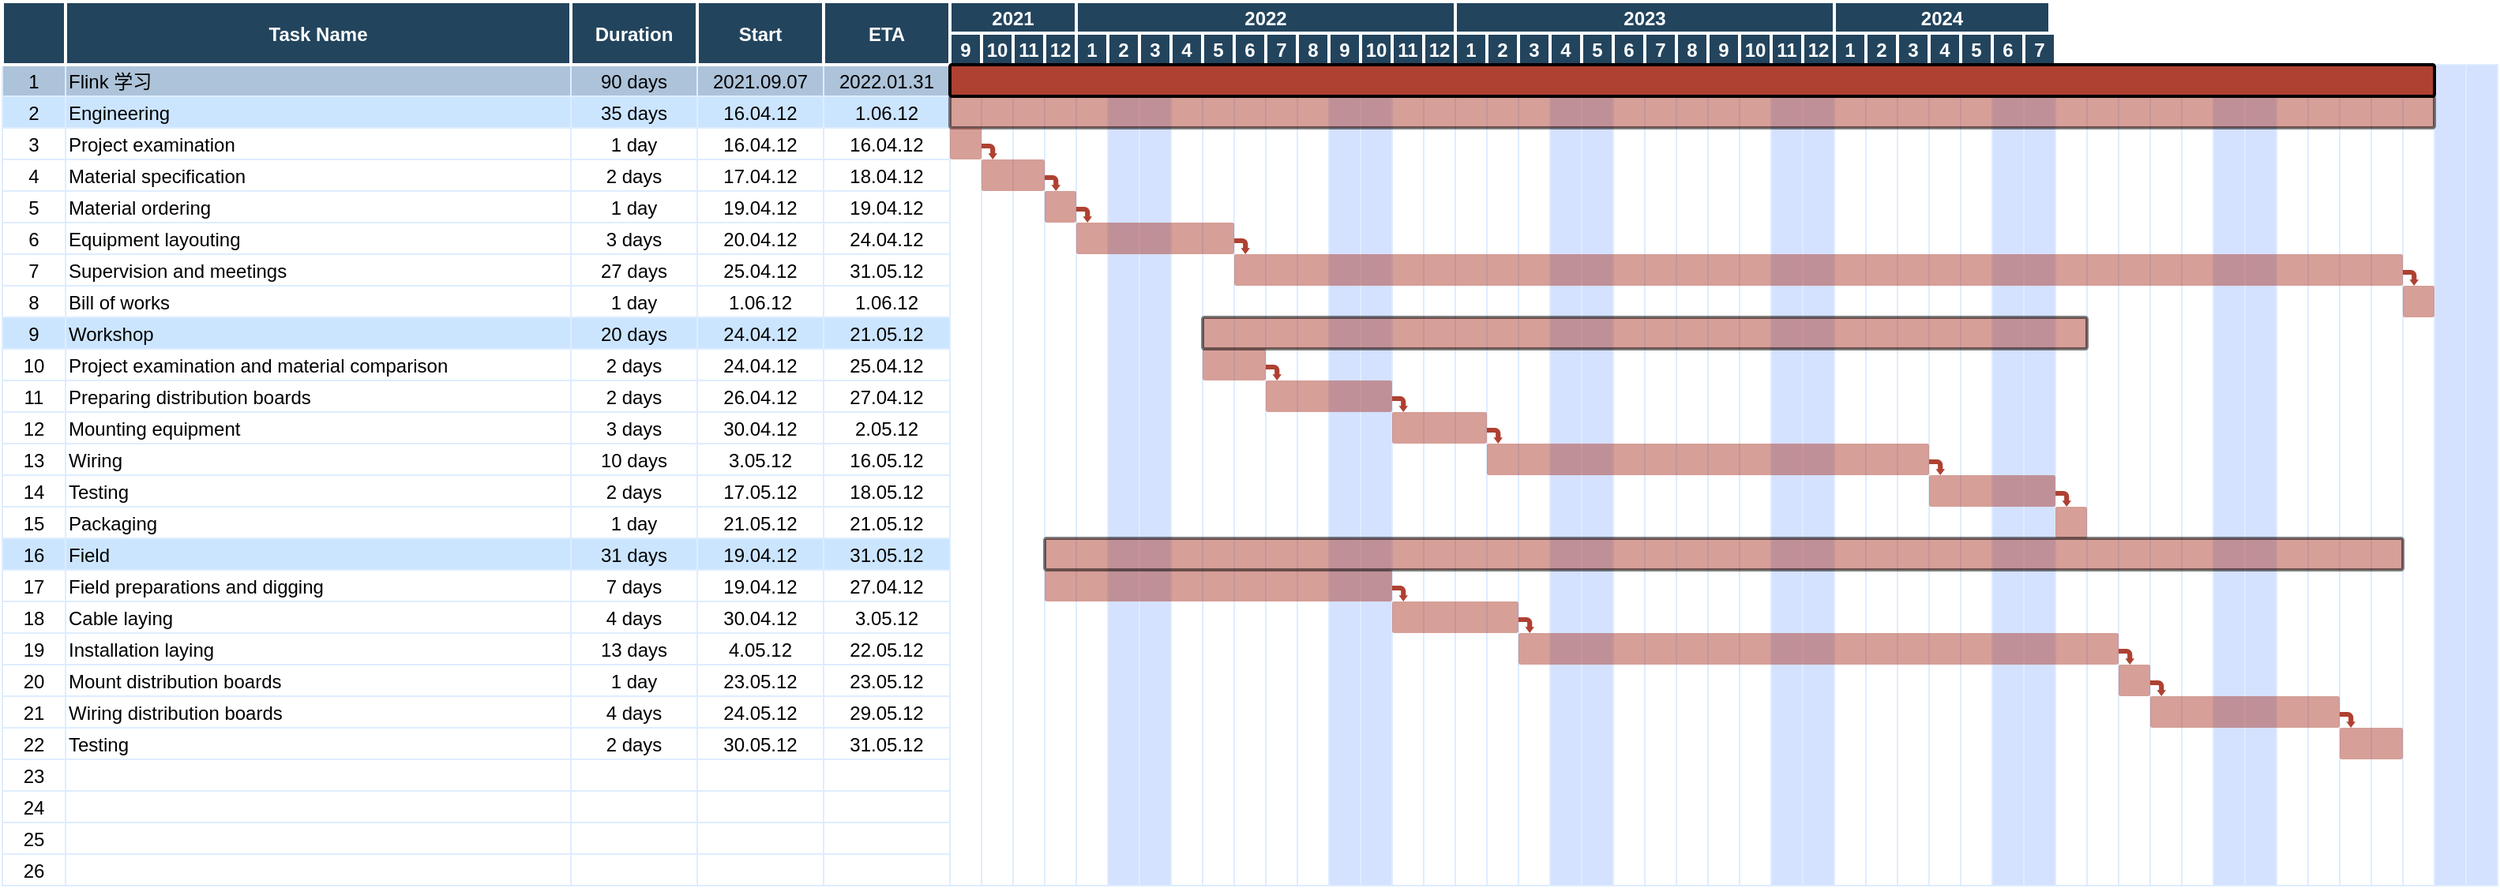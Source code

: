 <mxfile version="22.1.7" type="github" pages="2">
  <diagram name="Page-1" id="8378b5f6-a2b2-b727-a746-972ab9d02e00">
    <mxGraphModel dx="1247" dy="686" grid="1" gridSize="10" guides="1" tooltips="1" connect="0" arrows="1" fold="1" page="1" pageScale="1.5" pageWidth="1169" pageHeight="827" background="none" math="0" shadow="0">
      <root>
        <mxCell id="0" />
        <mxCell id="1" parent="0" />
        <mxCell id="63" value="1" style="strokeColor=#DEEDFF;fillColor=#ADC3D9" parent="1" vertex="1">
          <mxGeometry x="86.5" y="380" width="40" height="20" as="geometry" />
        </mxCell>
        <mxCell id="64" value="Flink 学习" style="align=left;strokeColor=#DEEDFF;fillColor=#ADC3D9" parent="1" vertex="1">
          <mxGeometry x="126.5" y="380" width="320" height="20" as="geometry" />
        </mxCell>
        <mxCell id="65" value="90 days" style="strokeColor=#DEEDFF;fillColor=#ADC3D9" parent="1" vertex="1">
          <mxGeometry x="446.5" y="380" width="80.0" height="20" as="geometry" />
        </mxCell>
        <mxCell id="66" value="2021.09.07" style="strokeColor=#DEEDFF;fillColor=#ADC3D9" parent="1" vertex="1">
          <mxGeometry x="526.5" y="380" width="80.0" height="20" as="geometry" />
        </mxCell>
        <mxCell id="67" value="2022.01.31" style="strokeColor=#DEEDFF;fillColor=#ADC3D9" parent="1" vertex="1">
          <mxGeometry x="606.5" y="380.0" width="80.0" height="20" as="geometry" />
        </mxCell>
        <mxCell id="68" value="" style="strokeColor=#DEEDFF" parent="1" vertex="1">
          <mxGeometry x="686.5" y="380.0" width="20" height="520" as="geometry" />
        </mxCell>
        <mxCell id="69" value="2" style="strokeColor=#DEEDFF;fillColor=#CCE5FF" parent="1" vertex="1">
          <mxGeometry x="86.5" y="400.0" width="40" height="20" as="geometry" />
        </mxCell>
        <mxCell id="70" value="Engineering" style="align=left;strokeColor=#DEEDFF;fillColor=#CCE5FF" parent="1" vertex="1">
          <mxGeometry x="126.5" y="400.0" width="320.0" height="20" as="geometry" />
        </mxCell>
        <mxCell id="71" value="35 days" style="strokeColor=#DEEDFF;fillColor=#CCE5FF" parent="1" vertex="1">
          <mxGeometry x="446.5" y="400.0" width="80.0" height="20" as="geometry" />
        </mxCell>
        <mxCell id="72" value="16.04.12" style="strokeColor=#DEEDFF;fillColor=#CCE5FF" parent="1" vertex="1">
          <mxGeometry x="526.5" y="400.0" width="80.0" height="20" as="geometry" />
        </mxCell>
        <mxCell id="73" value="1.06.12" style="strokeColor=#DEEDFF;fillColor=#CCE5FF" parent="1" vertex="1">
          <mxGeometry x="606.5" y="400.0" width="80.0" height="20" as="geometry" />
        </mxCell>
        <mxCell id="74" value="3" style="strokeColor=#DEEDFF" parent="1" vertex="1">
          <mxGeometry x="86.5" y="420.0" width="40" height="20" as="geometry" />
        </mxCell>
        <mxCell id="75" value="Project examination" style="align=left;strokeColor=#DEEDFF" parent="1" vertex="1">
          <mxGeometry x="126.5" y="420.0" width="320.0" height="20.0" as="geometry" />
        </mxCell>
        <mxCell id="76" value="1 day" style="strokeColor=#DEEDFF" parent="1" vertex="1">
          <mxGeometry x="446.5" y="420.0" width="80.0" height="20" as="geometry" />
        </mxCell>
        <mxCell id="77" value="16.04.12" style="strokeColor=#DEEDFF" parent="1" vertex="1">
          <mxGeometry x="526.5" y="420.0" width="80.0" height="20" as="geometry" />
        </mxCell>
        <mxCell id="78" value="16.04.12" style="strokeColor=#DEEDFF" parent="1" vertex="1">
          <mxGeometry x="606.5" y="420" width="80.0" height="20" as="geometry" />
        </mxCell>
        <mxCell id="79" value="4" style="strokeColor=#DEEDFF" parent="1" vertex="1">
          <mxGeometry x="86.5" y="440.0" width="40" height="20" as="geometry" />
        </mxCell>
        <mxCell id="80" value="Material specification" style="align=left;strokeColor=#DEEDFF" parent="1" vertex="1">
          <mxGeometry x="126.5" y="440.0" width="320" height="20" as="geometry" />
        </mxCell>
        <mxCell id="81" value="2 days" style="strokeColor=#DEEDFF" parent="1" vertex="1">
          <mxGeometry x="446.5" y="440.0" width="80.0" height="20" as="geometry" />
        </mxCell>
        <mxCell id="82" value="17.04.12" style="strokeColor=#DEEDFF" parent="1" vertex="1">
          <mxGeometry x="526.5" y="440.0" width="80.0" height="20" as="geometry" />
        </mxCell>
        <mxCell id="83" value="18.04.12" style="strokeColor=#DEEDFF" parent="1" vertex="1">
          <mxGeometry x="606.5" y="440.0" width="80.0" height="20" as="geometry" />
        </mxCell>
        <mxCell id="84" value="5" style="strokeColor=#DEEDFF" parent="1" vertex="1">
          <mxGeometry x="86.5" y="460.0" width="40" height="20" as="geometry" />
        </mxCell>
        <mxCell id="85" value="Material ordering" style="align=left;strokeColor=#DEEDFF" parent="1" vertex="1">
          <mxGeometry x="126.5" y="460.0" width="320.0" height="20" as="geometry" />
        </mxCell>
        <mxCell id="86" value="1 day" style="strokeColor=#DEEDFF" parent="1" vertex="1">
          <mxGeometry x="446.5" y="460.0" width="80.0" height="20" as="geometry" />
        </mxCell>
        <mxCell id="87" value="19.04.12" style="strokeColor=#DEEDFF" parent="1" vertex="1">
          <mxGeometry x="526.5" y="460.0" width="80.0" height="20" as="geometry" />
        </mxCell>
        <mxCell id="88" value="19.04.12" style="strokeColor=#DEEDFF" parent="1" vertex="1">
          <mxGeometry x="606.5" y="460.0" width="80.0" height="20" as="geometry" />
        </mxCell>
        <mxCell id="89" value="6" style="strokeColor=#DEEDFF" parent="1" vertex="1">
          <mxGeometry x="86.5" y="480.0" width="40" height="20" as="geometry" />
        </mxCell>
        <mxCell id="90" value="Equipment layouting" style="align=left;strokeColor=#DEEDFF" parent="1" vertex="1">
          <mxGeometry x="126.5" y="480.0" width="320.0" height="20" as="geometry" />
        </mxCell>
        <mxCell id="91" value="3 days" style="strokeColor=#DEEDFF" parent="1" vertex="1">
          <mxGeometry x="446.5" y="480.0" width="80.0" height="20" as="geometry" />
        </mxCell>
        <mxCell id="92" value="20.04.12" style="strokeColor=#DEEDFF" parent="1" vertex="1">
          <mxGeometry x="526.5" y="480.0" width="80.0" height="20" as="geometry" />
        </mxCell>
        <mxCell id="93" value="24.04.12" style="strokeColor=#DEEDFF" parent="1" vertex="1">
          <mxGeometry x="606.5" y="480.0" width="80.0" height="20" as="geometry" />
        </mxCell>
        <mxCell id="94" value="7" style="strokeColor=#DEEDFF" parent="1" vertex="1">
          <mxGeometry x="86.5" y="500.0" width="40" height="20" as="geometry" />
        </mxCell>
        <mxCell id="95" value="Supervision and meetings" style="align=left;strokeColor=#DEEDFF" parent="1" vertex="1">
          <mxGeometry x="126.5" y="500.0" width="320.0" height="20" as="geometry" />
        </mxCell>
        <mxCell id="96" value="27 days" style="strokeColor=#DEEDFF" parent="1" vertex="1">
          <mxGeometry x="446.5" y="500.0" width="80.0" height="20" as="geometry" />
        </mxCell>
        <mxCell id="97" value="25.04.12" style="strokeColor=#DEEDFF" parent="1" vertex="1">
          <mxGeometry x="526.5" y="500.0" width="80.0" height="20" as="geometry" />
        </mxCell>
        <mxCell id="98" value="31.05.12" style="strokeColor=#DEEDFF" parent="1" vertex="1">
          <mxGeometry x="606.5" y="500.0" width="80.0" height="20" as="geometry" />
        </mxCell>
        <mxCell id="99" value="8" style="strokeColor=#DEEDFF" parent="1" vertex="1">
          <mxGeometry x="86.5" y="520.0" width="40" height="20" as="geometry" />
        </mxCell>
        <mxCell id="100" value="Bill of works" style="align=left;strokeColor=#DEEDFF" parent="1" vertex="1">
          <mxGeometry x="126.5" y="520.0" width="320.0" height="20" as="geometry" />
        </mxCell>
        <mxCell id="101" value="1 day" style="strokeColor=#DEEDFF" parent="1" vertex="1">
          <mxGeometry x="446.5" y="520.0" width="80.0" height="20" as="geometry" />
        </mxCell>
        <mxCell id="102" value="1.06.12" style="strokeColor=#DEEDFF" parent="1" vertex="1">
          <mxGeometry x="526.5" y="520.0" width="80.0" height="20" as="geometry" />
        </mxCell>
        <mxCell id="103" value="1.06.12" style="strokeColor=#DEEDFF" parent="1" vertex="1">
          <mxGeometry x="606.5" y="520.0" width="80.0" height="20" as="geometry" />
        </mxCell>
        <mxCell id="104" value="9" style="strokeColor=#DEEDFF;fillColor=#CCE5FF" parent="1" vertex="1">
          <mxGeometry x="86.5" y="540.0" width="40" height="20" as="geometry" />
        </mxCell>
        <mxCell id="105" value="Workshop" style="align=left;strokeColor=#DEEDFF;fillColor=#CCE5FF" parent="1" vertex="1">
          <mxGeometry x="126.5" y="540.0" width="320.0" height="20.0" as="geometry" />
        </mxCell>
        <mxCell id="106" value="20 days" style="strokeColor=#DEEDFF;fillColor=#CCE5FF" parent="1" vertex="1">
          <mxGeometry x="446.5" y="540.0" width="80.0" height="20" as="geometry" />
        </mxCell>
        <mxCell id="107" value="24.04.12" style="strokeColor=#DEEDFF;fillColor=#CCE5FF" parent="1" vertex="1">
          <mxGeometry x="526.5" y="540.0" width="80.0" height="20" as="geometry" />
        </mxCell>
        <mxCell id="108" value="21.05.12" style="strokeColor=#DEEDFF;fillColor=#CCE5FF" parent="1" vertex="1">
          <mxGeometry x="606.5" y="540.0" width="80.0" height="20" as="geometry" />
        </mxCell>
        <mxCell id="109" value="10" style="strokeColor=#DEEDFF" parent="1" vertex="1">
          <mxGeometry x="86.5" y="560.0" width="40" height="20" as="geometry" />
        </mxCell>
        <mxCell id="110" value="Project examination and material comparison" style="align=left;strokeColor=#DEEDFF" parent="1" vertex="1">
          <mxGeometry x="126.5" y="560.0" width="320.0" height="20" as="geometry" />
        </mxCell>
        <mxCell id="111" value="2 days" style="strokeColor=#DEEDFF" parent="1" vertex="1">
          <mxGeometry x="446.5" y="560.0" width="80.0" height="20" as="geometry" />
        </mxCell>
        <mxCell id="112" value="24.04.12" style="strokeColor=#DEEDFF" parent="1" vertex="1">
          <mxGeometry x="526.5" y="560.0" width="80.0" height="20" as="geometry" />
        </mxCell>
        <mxCell id="113" value="25.04.12" style="strokeColor=#DEEDFF" parent="1" vertex="1">
          <mxGeometry x="606.5" y="560.0" width="80.0" height="20" as="geometry" />
        </mxCell>
        <mxCell id="114" value="11" style="strokeColor=#DEEDFF" parent="1" vertex="1">
          <mxGeometry x="86.5" y="580.0" width="40" height="20" as="geometry" />
        </mxCell>
        <mxCell id="115" value="Preparing distribution boards" style="align=left;strokeColor=#DEEDFF" parent="1" vertex="1">
          <mxGeometry x="126.5" y="580.0" width="320.0" height="20" as="geometry" />
        </mxCell>
        <mxCell id="116" value="2 days" style="strokeColor=#DEEDFF" parent="1" vertex="1">
          <mxGeometry x="446.5" y="580.0" width="80.0" height="20" as="geometry" />
        </mxCell>
        <mxCell id="117" value="26.04.12" style="strokeColor=#DEEDFF" parent="1" vertex="1">
          <mxGeometry x="526.5" y="580.0" width="80.0" height="20" as="geometry" />
        </mxCell>
        <mxCell id="118" value="27.04.12" style="strokeColor=#DEEDFF" parent="1" vertex="1">
          <mxGeometry x="606.5" y="580.0" width="80.0" height="20" as="geometry" />
        </mxCell>
        <mxCell id="119" value="12" style="strokeColor=#DEEDFF" parent="1" vertex="1">
          <mxGeometry x="86.5" y="600.0" width="40" height="20" as="geometry" />
        </mxCell>
        <mxCell id="120" value="Mounting equipment" style="align=left;strokeColor=#DEEDFF" parent="1" vertex="1">
          <mxGeometry x="126.5" y="600.0" width="320" height="20" as="geometry" />
        </mxCell>
        <mxCell id="121" value="3 days" style="strokeColor=#DEEDFF" parent="1" vertex="1">
          <mxGeometry x="446.5" y="600.0" width="80.0" height="20" as="geometry" />
        </mxCell>
        <mxCell id="122" value="30.04.12" style="strokeColor=#DEEDFF" parent="1" vertex="1">
          <mxGeometry x="526.5" y="600.0" width="80.0" height="20" as="geometry" />
        </mxCell>
        <mxCell id="123" value="2.05.12" style="strokeColor=#DEEDFF" parent="1" vertex="1">
          <mxGeometry x="606.5" y="600.0" width="80.0" height="20" as="geometry" />
        </mxCell>
        <mxCell id="124" value="13" style="strokeColor=#DEEDFF" parent="1" vertex="1">
          <mxGeometry x="86.5" y="620.0" width="40" height="20" as="geometry" />
        </mxCell>
        <mxCell id="125" value="Wiring" style="align=left;strokeColor=#DEEDFF" parent="1" vertex="1">
          <mxGeometry x="126.5" y="620.0" width="320" height="20" as="geometry" />
        </mxCell>
        <mxCell id="126" value="10 days" style="strokeColor=#DEEDFF" parent="1" vertex="1">
          <mxGeometry x="446.5" y="620.0" width="80.0" height="20" as="geometry" />
        </mxCell>
        <mxCell id="127" value="3.05.12" style="strokeColor=#DEEDFF" parent="1" vertex="1">
          <mxGeometry x="526.5" y="620.0" width="80.0" height="20" as="geometry" />
        </mxCell>
        <mxCell id="128" value="16.05.12" style="strokeColor=#DEEDFF" parent="1" vertex="1">
          <mxGeometry x="606.5" y="620.0" width="80.0" height="20" as="geometry" />
        </mxCell>
        <mxCell id="129" value="14" style="strokeColor=#DEEDFF" parent="1" vertex="1">
          <mxGeometry x="86.5" y="640.0" width="40" height="20" as="geometry" />
        </mxCell>
        <mxCell id="130" value="Testing" style="align=left;strokeColor=#DEEDFF" parent="1" vertex="1">
          <mxGeometry x="126.5" y="640.0" width="320.0" height="20" as="geometry" />
        </mxCell>
        <mxCell id="131" value="2 days" style="strokeColor=#DEEDFF" parent="1" vertex="1">
          <mxGeometry x="446.5" y="640.0" width="80.0" height="20" as="geometry" />
        </mxCell>
        <mxCell id="132" value="17.05.12" style="strokeColor=#DEEDFF" parent="1" vertex="1">
          <mxGeometry x="526.5" y="640.0" width="80.0" height="20" as="geometry" />
        </mxCell>
        <mxCell id="133" value="18.05.12" style="strokeColor=#DEEDFF" parent="1" vertex="1">
          <mxGeometry x="606.5" y="640.0" width="80.0" height="20" as="geometry" />
        </mxCell>
        <mxCell id="134" value="15" style="strokeColor=#DEEDFF;fillColor=#FFFFFF" parent="1" vertex="1">
          <mxGeometry x="86.5" y="660.0" width="40" height="20" as="geometry" />
        </mxCell>
        <mxCell id="135" value="Packaging" style="align=left;strokeColor=#DEEDFF;fillColor=#FFFFFF" parent="1" vertex="1">
          <mxGeometry x="126.5" y="660.0" width="320.0" height="20" as="geometry" />
        </mxCell>
        <mxCell id="136" value="1 day" style="strokeColor=#DEEDFF;fillColor=#FFFFFF" parent="1" vertex="1">
          <mxGeometry x="446.5" y="660.0" width="80.0" height="20" as="geometry" />
        </mxCell>
        <mxCell id="137" value="21.05.12" style="strokeColor=#DEEDFF;fillColor=#FFFFFF" parent="1" vertex="1">
          <mxGeometry x="526.5" y="660.0" width="80.0" height="20" as="geometry" />
        </mxCell>
        <mxCell id="138" value="21.05.12" style="strokeColor=#DEEDFF;fillColor=#FFFFFF" parent="1" vertex="1">
          <mxGeometry x="606.5" y="660.0" width="80.0" height="20" as="geometry" />
        </mxCell>
        <mxCell id="139" value="16" style="strokeColor=#DEEDFF;fillColor=#CCE5FF" parent="1" vertex="1">
          <mxGeometry x="86.5" y="680.0" width="40" height="20" as="geometry" />
        </mxCell>
        <mxCell id="140" value="Field" style="align=left;strokeColor=#DEEDFF;fillColor=#CCE5FF" parent="1" vertex="1">
          <mxGeometry x="126.5" y="680.0" width="320.0" height="20" as="geometry" />
        </mxCell>
        <mxCell id="141" value="31 days" style="strokeColor=#DEEDFF;fillColor=#CCE5FF" parent="1" vertex="1">
          <mxGeometry x="446.5" y="680.0" width="80.0" height="20" as="geometry" />
        </mxCell>
        <mxCell id="142" value="19.04.12" style="strokeColor=#DEEDFF;fillColor=#CCE5FF" parent="1" vertex="1">
          <mxGeometry x="526.5" y="680.0" width="80.0" height="20" as="geometry" />
        </mxCell>
        <mxCell id="143" value="31.05.12" style="strokeColor=#DEEDFF;fillColor=#CCE5FF" parent="1" vertex="1">
          <mxGeometry x="606.5" y="680.0" width="80.0" height="20" as="geometry" />
        </mxCell>
        <mxCell id="144" value="17" style="strokeColor=#DEEDFF" parent="1" vertex="1">
          <mxGeometry x="86.5" y="700.0" width="40" height="20" as="geometry" />
        </mxCell>
        <mxCell id="145" value="Field preparations and digging" style="align=left;strokeColor=#DEEDFF" parent="1" vertex="1">
          <mxGeometry x="126.5" y="700.0" width="320.0" height="20" as="geometry" />
        </mxCell>
        <mxCell id="146" value="7 days" style="strokeColor=#DEEDFF" parent="1" vertex="1">
          <mxGeometry x="446.5" y="700.0" width="80.0" height="20" as="geometry" />
        </mxCell>
        <mxCell id="147" value="19.04.12" style="strokeColor=#DEEDFF" parent="1" vertex="1">
          <mxGeometry x="526.5" y="700.0" width="80.0" height="20" as="geometry" />
        </mxCell>
        <mxCell id="148" value="27.04.12" style="strokeColor=#DEEDFF" parent="1" vertex="1">
          <mxGeometry x="606.5" y="700.0" width="80.0" height="20" as="geometry" />
        </mxCell>
        <mxCell id="149" value="18" style="strokeColor=#DEEDFF" parent="1" vertex="1">
          <mxGeometry x="86.5" y="720.0" width="40" height="20" as="geometry" />
        </mxCell>
        <mxCell id="150" value="Cable laying" style="align=left;strokeColor=#DEEDFF" parent="1" vertex="1">
          <mxGeometry x="126.5" y="720.0" width="320.0" height="20" as="geometry" />
        </mxCell>
        <mxCell id="151" value="4 days" style="strokeColor=#DEEDFF" parent="1" vertex="1">
          <mxGeometry x="446.5" y="720.0" width="80.0" height="20" as="geometry" />
        </mxCell>
        <mxCell id="152" value="30.04.12" style="strokeColor=#DEEDFF" parent="1" vertex="1">
          <mxGeometry x="526.5" y="720.0" width="80.0" height="20" as="geometry" />
        </mxCell>
        <mxCell id="153" value="3.05.12" style="strokeColor=#DEEDFF" parent="1" vertex="1">
          <mxGeometry x="606.5" y="720.0" width="80.0" height="20" as="geometry" />
        </mxCell>
        <mxCell id="154" value="19" style="strokeColor=#DEEDFF" parent="1" vertex="1">
          <mxGeometry x="86.5" y="740.0" width="40" height="20" as="geometry" />
        </mxCell>
        <mxCell id="155" value="Installation laying" style="align=left;strokeColor=#DEEDFF" parent="1" vertex="1">
          <mxGeometry x="126.5" y="740.0" width="320.0" height="20" as="geometry" />
        </mxCell>
        <mxCell id="156" value="13 days" style="strokeColor=#DEEDFF" parent="1" vertex="1">
          <mxGeometry x="446.5" y="740.0" width="80.0" height="20" as="geometry" />
        </mxCell>
        <mxCell id="157" value="4.05.12" style="strokeColor=#DEEDFF" parent="1" vertex="1">
          <mxGeometry x="526.5" y="740.0" width="80.0" height="20" as="geometry" />
        </mxCell>
        <mxCell id="158" value="22.05.12" style="strokeColor=#DEEDFF" parent="1" vertex="1">
          <mxGeometry x="606.5" y="740.0" width="80.0" height="20" as="geometry" />
        </mxCell>
        <mxCell id="159" value="20" style="strokeColor=#DEEDFF" parent="1" vertex="1">
          <mxGeometry x="86.5" y="760.0" width="40" height="20" as="geometry" />
        </mxCell>
        <mxCell id="160" value="Mount distribution boards" style="align=left;strokeColor=#DEEDFF" parent="1" vertex="1">
          <mxGeometry x="126.5" y="760.0" width="320.0" height="20" as="geometry" />
        </mxCell>
        <mxCell id="161" value="1 day" style="strokeColor=#DEEDFF" parent="1" vertex="1">
          <mxGeometry x="446.5" y="760.0" width="80.0" height="20" as="geometry" />
        </mxCell>
        <mxCell id="162" value="23.05.12" style="strokeColor=#DEEDFF" parent="1" vertex="1">
          <mxGeometry x="526.5" y="760.0" width="80.0" height="20" as="geometry" />
        </mxCell>
        <mxCell id="163" value="23.05.12" style="strokeColor=#DEEDFF" parent="1" vertex="1">
          <mxGeometry x="606.5" y="760.0" width="80.0" height="20" as="geometry" />
        </mxCell>
        <mxCell id="164" value="21" style="strokeColor=#DEEDFF" parent="1" vertex="1">
          <mxGeometry x="86.5" y="780.0" width="40" height="20" as="geometry" />
        </mxCell>
        <mxCell id="165" value="Wiring distribution boards" style="align=left;strokeColor=#DEEDFF" parent="1" vertex="1">
          <mxGeometry x="126.5" y="780.0" width="320.0" height="20" as="geometry" />
        </mxCell>
        <mxCell id="166" value="4 days" style="strokeColor=#DEEDFF" parent="1" vertex="1">
          <mxGeometry x="446.5" y="780.0" width="80.0" height="20" as="geometry" />
        </mxCell>
        <mxCell id="167" value="24.05.12" style="strokeColor=#DEEDFF" parent="1" vertex="1">
          <mxGeometry x="526.5" y="780.0" width="80.0" height="20" as="geometry" />
        </mxCell>
        <mxCell id="168" value="29.05.12" style="strokeColor=#DEEDFF" parent="1" vertex="1">
          <mxGeometry x="606.5" y="780.0" width="80.0" height="20" as="geometry" />
        </mxCell>
        <mxCell id="169" value="22" style="strokeColor=#DEEDFF" parent="1" vertex="1">
          <mxGeometry x="86.5" y="800.0" width="40" height="20" as="geometry" />
        </mxCell>
        <mxCell id="170" value="Testing" style="align=left;strokeColor=#DEEDFF" parent="1" vertex="1">
          <mxGeometry x="126.5" y="800.0" width="320.0" height="20" as="geometry" />
        </mxCell>
        <mxCell id="171" value="2 days" style="strokeColor=#DEEDFF" parent="1" vertex="1">
          <mxGeometry x="446.5" y="800.0" width="80.0" height="20" as="geometry" />
        </mxCell>
        <mxCell id="172" value="30.05.12" style="strokeColor=#DEEDFF" parent="1" vertex="1">
          <mxGeometry x="526.5" y="800.0" width="80.0" height="20" as="geometry" />
        </mxCell>
        <mxCell id="173" value="31.05.12" style="strokeColor=#DEEDFF" parent="1" vertex="1">
          <mxGeometry x="606.5" y="800.0" width="80.0" height="20" as="geometry" />
        </mxCell>
        <mxCell id="174" value="23" style="strokeColor=#DEEDFF" parent="1" vertex="1">
          <mxGeometry x="86.5" y="820.0" width="40" height="20" as="geometry" />
        </mxCell>
        <mxCell id="175" value="" style="align=left;strokeColor=#DEEDFF" parent="1" vertex="1">
          <mxGeometry x="126.5" y="820.0" width="320.0" height="20" as="geometry" />
        </mxCell>
        <mxCell id="176" value="" style="strokeColor=#DEEDFF" parent="1" vertex="1">
          <mxGeometry x="446.5" y="820.0" width="80.0" height="20" as="geometry" />
        </mxCell>
        <mxCell id="177" value="" style="strokeColor=#DEEDFF" parent="1" vertex="1">
          <mxGeometry x="526.5" y="820.0" width="80.0" height="20" as="geometry" />
        </mxCell>
        <mxCell id="178" value="" style="strokeColor=#DEEDFF" parent="1" vertex="1">
          <mxGeometry x="606.5" y="820.0" width="80.0" height="20" as="geometry" />
        </mxCell>
        <mxCell id="179" value="24" style="strokeColor=#DEEDFF" parent="1" vertex="1">
          <mxGeometry x="86.5" y="840.0" width="40" height="20" as="geometry" />
        </mxCell>
        <mxCell id="180" value="" style="align=left;strokeColor=#DEEDFF" parent="1" vertex="1">
          <mxGeometry x="126.5" y="840.0" width="320.0" height="20" as="geometry" />
        </mxCell>
        <mxCell id="181" value="" style="strokeColor=#DEEDFF" parent="1" vertex="1">
          <mxGeometry x="446.5" y="840.0" width="80.0" height="20" as="geometry" />
        </mxCell>
        <mxCell id="182" value="" style="strokeColor=#DEEDFF" parent="1" vertex="1">
          <mxGeometry x="526.5" y="840.0" width="80.0" height="20" as="geometry" />
        </mxCell>
        <mxCell id="183" value="" style="strokeColor=#DEEDFF" parent="1" vertex="1">
          <mxGeometry x="606.5" y="840.0" width="80.0" height="20" as="geometry" />
        </mxCell>
        <mxCell id="184" value="25" style="strokeColor=#DEEDFF" parent="1" vertex="1">
          <mxGeometry x="86.5" y="860.0" width="40" height="20" as="geometry" />
        </mxCell>
        <mxCell id="185" value="" style="align=left;strokeColor=#DEEDFF" parent="1" vertex="1">
          <mxGeometry x="126.5" y="860.0" width="320.0" height="20" as="geometry" />
        </mxCell>
        <mxCell id="186" value="" style="strokeColor=#DEEDFF" parent="1" vertex="1">
          <mxGeometry x="446.5" y="860.0" width="80.0" height="20" as="geometry" />
        </mxCell>
        <mxCell id="187" value="" style="strokeColor=#DEEDFF" parent="1" vertex="1">
          <mxGeometry x="526.5" y="860.0" width="80.0" height="20" as="geometry" />
        </mxCell>
        <mxCell id="188" value="" style="strokeColor=#DEEDFF" parent="1" vertex="1">
          <mxGeometry x="606.5" y="860.0" width="80.0" height="20" as="geometry" />
        </mxCell>
        <mxCell id="189" value="26" style="strokeColor=#DEEDFF" parent="1" vertex="1">
          <mxGeometry x="86.5" y="880.0" width="40" height="20" as="geometry" />
        </mxCell>
        <mxCell id="190" value="" style="align=left;strokeColor=#DEEDFF" parent="1" vertex="1">
          <mxGeometry x="126.5" y="880.0" width="320.0" height="20" as="geometry" />
        </mxCell>
        <mxCell id="191" value="" style="strokeColor=#DEEDFF" parent="1" vertex="1">
          <mxGeometry x="446.5" y="880.0" width="80.0" height="20" as="geometry" />
        </mxCell>
        <mxCell id="192" value="" style="strokeColor=#DEEDFF" parent="1" vertex="1">
          <mxGeometry x="526.5" y="880.0" width="80.0" height="20" as="geometry" />
        </mxCell>
        <mxCell id="193" value="" style="strokeColor=#DEEDFF" parent="1" vertex="1">
          <mxGeometry x="606.5" y="880.0" width="80.0" height="20" as="geometry" />
        </mxCell>
        <mxCell id="194" value="" style="strokeColor=#DEEDFF" parent="1" vertex="1">
          <mxGeometry x="706.5" y="380.0" width="20" height="520" as="geometry" />
        </mxCell>
        <mxCell id="195" value="" style="strokeColor=#DEEDFF" parent="1" vertex="1">
          <mxGeometry x="726.5" y="380.0" width="20" height="520" as="geometry" />
        </mxCell>
        <mxCell id="196" value="" style="strokeColor=#DEEDFF" parent="1" vertex="1">
          <mxGeometry x="746.5" y="380.0" width="20" height="520" as="geometry" />
        </mxCell>
        <mxCell id="197" value="" style="strokeColor=#DEEDFF" parent="1" vertex="1">
          <mxGeometry x="766.5" y="380.0" width="20" height="520" as="geometry" />
        </mxCell>
        <mxCell id="198" value="" style="strokeColor=#DEEDFF;fillColor=#D4E1FF" parent="1" vertex="1">
          <mxGeometry x="786.5" y="380.0" width="20" height="520" as="geometry" />
        </mxCell>
        <mxCell id="199" value="" style="strokeColor=#DEEDFF;fillColor=#D4E1FF" parent="1" vertex="1">
          <mxGeometry x="806.5" y="380.0" width="20" height="520" as="geometry" />
        </mxCell>
        <mxCell id="200" value="" style="strokeColor=#DEEDFF" parent="1" vertex="1">
          <mxGeometry x="826.5" y="380.0" width="20" height="520" as="geometry" />
        </mxCell>
        <mxCell id="201" value="" style="strokeColor=#DEEDFF" parent="1" vertex="1">
          <mxGeometry x="846.5" y="380.0" width="20" height="520" as="geometry" />
        </mxCell>
        <mxCell id="202" value="" style="strokeColor=#DEEDFF" parent="1" vertex="1">
          <mxGeometry x="866.5" y="380.0" width="20" height="520" as="geometry" />
        </mxCell>
        <mxCell id="203" value="" style="strokeColor=#DEEDFF" parent="1" vertex="1">
          <mxGeometry x="886.5" y="380.0" width="20" height="520" as="geometry" />
        </mxCell>
        <mxCell id="204" value="" style="strokeColor=#DEEDFF" parent="1" vertex="1">
          <mxGeometry x="906.5" y="380.0" width="20" height="520" as="geometry" />
        </mxCell>
        <mxCell id="205" value="" style="strokeColor=#DEEDFF;fillColor=#D4E1FF" parent="1" vertex="1">
          <mxGeometry x="926.5" y="380.0" width="20" height="520" as="geometry" />
        </mxCell>
        <mxCell id="206" value="" style="strokeColor=#DEEDFF;fillColor=#D4E1FF" parent="1" vertex="1">
          <mxGeometry x="946.5" y="380.0" width="20" height="520" as="geometry" />
        </mxCell>
        <mxCell id="207" value="" style="strokeColor=#DEEDFF" parent="1" vertex="1">
          <mxGeometry x="966.5" y="380.0" width="20" height="520" as="geometry" />
        </mxCell>
        <mxCell id="208" value="" style="strokeColor=#DEEDFF" parent="1" vertex="1">
          <mxGeometry x="986.5" y="380.0" width="20" height="520" as="geometry" />
        </mxCell>
        <mxCell id="209" value="" style="strokeColor=#DEEDFF" parent="1" vertex="1">
          <mxGeometry x="1006.5" y="380.0" width="20" height="520" as="geometry" />
        </mxCell>
        <mxCell id="210" value="" style="strokeColor=#DEEDFF" parent="1" vertex="1">
          <mxGeometry x="1026.5" y="380.0" width="20" height="520" as="geometry" />
        </mxCell>
        <mxCell id="211" value="" style="strokeColor=#DEEDFF" parent="1" vertex="1">
          <mxGeometry x="1046.5" y="380.0" width="20" height="520" as="geometry" />
        </mxCell>
        <mxCell id="212" value="" style="strokeColor=#DEEDFF;fillColor=#D4E1FF" parent="1" vertex="1">
          <mxGeometry x="1066.5" y="380.0" width="20" height="520" as="geometry" />
        </mxCell>
        <mxCell id="213" value="" style="strokeColor=#DEEDFF;fillColor=#D4E1FF" parent="1" vertex="1">
          <mxGeometry x="1086.5" y="380.0" width="20" height="520" as="geometry" />
        </mxCell>
        <mxCell id="214" value="" style="strokeColor=#DEEDFF" parent="1" vertex="1">
          <mxGeometry x="1106.5" y="380.0" width="20" height="520" as="geometry" />
        </mxCell>
        <mxCell id="215" value="" style="strokeColor=#DEEDFF" parent="1" vertex="1">
          <mxGeometry x="1126.5" y="380.0" width="20" height="520" as="geometry" />
        </mxCell>
        <mxCell id="216" value="" style="strokeColor=#DEEDFF" parent="1" vertex="1">
          <mxGeometry x="1146.5" y="380.0" width="20" height="520" as="geometry" />
        </mxCell>
        <mxCell id="217" value="" style="strokeColor=#DEEDFF" parent="1" vertex="1">
          <mxGeometry x="1166.5" y="380.0" width="20" height="520" as="geometry" />
        </mxCell>
        <mxCell id="218" value="" style="strokeColor=#DEEDFF" parent="1" vertex="1">
          <mxGeometry x="1186.5" y="380.0" width="20" height="520" as="geometry" />
        </mxCell>
        <mxCell id="219" value="" style="strokeColor=#DEEDFF;fillColor=#D4E1FF" parent="1" vertex="1">
          <mxGeometry x="1206.5" y="380.0" width="20" height="520" as="geometry" />
        </mxCell>
        <mxCell id="220" value="" style="strokeColor=#DEEDFF;fillColor=#D4E1FF" parent="1" vertex="1">
          <mxGeometry x="1226.5" y="380.0" width="20" height="520" as="geometry" />
        </mxCell>
        <mxCell id="221" value="" style="strokeColor=#DEEDFF" parent="1" vertex="1">
          <mxGeometry x="1246.5" y="380.0" width="20" height="520" as="geometry" />
        </mxCell>
        <mxCell id="222" value="" style="strokeColor=#DEEDFF" parent="1" vertex="1">
          <mxGeometry x="1266.5" y="380.0" width="20" height="520" as="geometry" />
        </mxCell>
        <mxCell id="223" value="" style="strokeColor=#DEEDFF" parent="1" vertex="1">
          <mxGeometry x="1286.5" y="380.0" width="20" height="520" as="geometry" />
        </mxCell>
        <mxCell id="224" value="" style="strokeColor=#DEEDFF" parent="1" vertex="1">
          <mxGeometry x="1306.5" y="380.0" width="20" height="520" as="geometry" />
        </mxCell>
        <mxCell id="225" value="" style="strokeColor=#DEEDFF" parent="1" vertex="1">
          <mxGeometry x="1326.5" y="380.0" width="20" height="520" as="geometry" />
        </mxCell>
        <mxCell id="226" value="" style="strokeColor=#DEEDFF;fillColor=#D4E1FF" parent="1" vertex="1">
          <mxGeometry x="1346.5" y="380.0" width="20" height="520" as="geometry" />
        </mxCell>
        <mxCell id="227" value="" style="strokeColor=#DEEDFF;fillColor=#D4E1FF" parent="1" vertex="1">
          <mxGeometry x="1366.5" y="380.0" width="20" height="520" as="geometry" />
        </mxCell>
        <mxCell id="228" value="" style="strokeColor=#DEEDFF" parent="1" vertex="1">
          <mxGeometry x="1386.5" y="380.0" width="20" height="520" as="geometry" />
        </mxCell>
        <mxCell id="229" value="" style="strokeColor=#DEEDFF" parent="1" vertex="1">
          <mxGeometry x="1406.5" y="380.0" width="20" height="520" as="geometry" />
        </mxCell>
        <mxCell id="230" value="" style="strokeColor=#DEEDFF" parent="1" vertex="1">
          <mxGeometry x="1426.5" y="380.0" width="20" height="520" as="geometry" />
        </mxCell>
        <mxCell id="231" value="" style="strokeColor=#DEEDFF" parent="1" vertex="1">
          <mxGeometry x="1446.5" y="380.0" width="20" height="520" as="geometry" />
        </mxCell>
        <mxCell id="232" value="" style="strokeColor=#DEEDFF" parent="1" vertex="1">
          <mxGeometry x="1466.5" y="380.0" width="20" height="520" as="geometry" />
        </mxCell>
        <mxCell id="233" value="" style="strokeColor=#DEEDFF;fillColor=#D4E1FF" parent="1" vertex="1">
          <mxGeometry x="1486.5" y="380.0" width="20" height="520" as="geometry" />
        </mxCell>
        <mxCell id="234" value="" style="strokeColor=#DEEDFF;fillColor=#D4E1FF" parent="1" vertex="1">
          <mxGeometry x="1506.5" y="380.0" width="20" height="520" as="geometry" />
        </mxCell>
        <mxCell id="235" value="" style="strokeColor=#DEEDFF" parent="1" vertex="1">
          <mxGeometry x="1526.5" y="380.0" width="20" height="520" as="geometry" />
        </mxCell>
        <mxCell id="236" value="" style="strokeColor=#DEEDFF" parent="1" vertex="1">
          <mxGeometry x="1546.5" y="380.0" width="20" height="520" as="geometry" />
        </mxCell>
        <mxCell id="237" value="" style="strokeColor=#DEEDFF" parent="1" vertex="1">
          <mxGeometry x="1566.5" y="380.0" width="20" height="520" as="geometry" />
        </mxCell>
        <mxCell id="238" value="" style="strokeColor=#DEEDFF" parent="1" vertex="1">
          <mxGeometry x="1586.5" y="380.0" width="20" height="520" as="geometry" />
        </mxCell>
        <mxCell id="239" value="" style="strokeColor=#DEEDFF" parent="1" vertex="1">
          <mxGeometry x="1606.5" y="380.0" width="20" height="520" as="geometry" />
        </mxCell>
        <mxCell id="240" value="" style="strokeColor=#DEEDFF;fillColor=#D4E1FF" parent="1" vertex="1">
          <mxGeometry x="1626.5" y="380.0" width="20" height="520" as="geometry" />
        </mxCell>
        <mxCell id="241" value="" style="strokeColor=#DEEDFF;fillColor=#D4E1FF" parent="1" vertex="1">
          <mxGeometry x="1646.5" y="380.0" width="20" height="520" as="geometry" />
        </mxCell>
        <mxCell id="2" value="Task Name" style="fillColor=#23445D;strokeColor=#FFFFFF;strokeWidth=2;fontColor=#FFFFFF;fontStyle=1" parent="1" vertex="1">
          <mxGeometry x="126.5" y="340" width="320" height="40" as="geometry" />
        </mxCell>
        <mxCell id="3" value="" style="fillColor=#23445D;strokeColor=#FFFFFF;strokeWidth=2;fontColor=#FFFFFF;fontStyle=1" parent="1" vertex="1">
          <mxGeometry x="86.5" y="340" width="40" height="40" as="geometry" />
        </mxCell>
        <mxCell id="4" value="2021" style="fillColor=#23445D;strokeColor=#FFFFFF;strokeWidth=2;fontColor=#FFFFFF;fontStyle=1" parent="1" vertex="1">
          <mxGeometry x="686.5" y="340" width="80" height="20" as="geometry" />
        </mxCell>
        <mxCell id="5" value="9" style="fillColor=#23445D;strokeColor=#FFFFFF;strokeWidth=2;fontColor=#FFFFFF;fontStyle=1" parent="1" vertex="1">
          <mxGeometry x="686.5" y="360.0" width="20" height="20" as="geometry" />
        </mxCell>
        <mxCell id="6" value="10" style="fillColor=#23445D;strokeColor=#FFFFFF;strokeWidth=2;fontColor=#FFFFFF;fontStyle=1" parent="1" vertex="1">
          <mxGeometry x="706.5" y="360.0" width="20" height="20" as="geometry" />
        </mxCell>
        <mxCell id="7" value="11" style="fillColor=#23445D;strokeColor=#FFFFFF;strokeWidth=2;fontColor=#FFFFFF;fontStyle=1" parent="1" vertex="1">
          <mxGeometry x="726.5" y="360.0" width="20" height="20" as="geometry" />
        </mxCell>
        <mxCell id="8" value="12" style="fillColor=#23445D;strokeColor=#FFFFFF;strokeWidth=2;fontColor=#FFFFFF;fontStyle=1" parent="1" vertex="1">
          <mxGeometry x="746.5" y="360.0" width="20" height="20" as="geometry" />
        </mxCell>
        <mxCell id="9" value="1" style="fillColor=#23445D;strokeColor=#FFFFFF;strokeWidth=2;fontColor=#FFFFFF;fontStyle=1" parent="1" vertex="1">
          <mxGeometry x="766.5" y="360.0" width="20" height="20" as="geometry" />
        </mxCell>
        <mxCell id="10" value="2" style="fillColor=#23445D;strokeColor=#FFFFFF;strokeWidth=2;fontColor=#FFFFFF;fontStyle=1" parent="1" vertex="1">
          <mxGeometry x="786.5" y="360.0" width="20" height="20" as="geometry" />
        </mxCell>
        <mxCell id="11" value="3" style="fillColor=#23445D;strokeColor=#FFFFFF;strokeWidth=2;fontColor=#FFFFFF;fontStyle=1" parent="1" vertex="1">
          <mxGeometry x="806.5" y="360.0" width="20" height="20" as="geometry" />
        </mxCell>
        <mxCell id="12" value="Duration" style="fillColor=#23445D;strokeColor=#FFFFFF;strokeWidth=2;fontColor=#FFFFFF;fontStyle=1" parent="1" vertex="1">
          <mxGeometry x="446.5" y="340.0" width="80.0" height="40.0" as="geometry" />
        </mxCell>
        <mxCell id="13" value="Start" style="fillColor=#23445D;strokeColor=#FFFFFF;strokeWidth=2;fontColor=#FFFFFF;fontStyle=1" parent="1" vertex="1">
          <mxGeometry x="526.5" y="340.0" width="80.0" height="40.0" as="geometry" />
        </mxCell>
        <mxCell id="14" value="ETA" style="fillColor=#23445D;strokeColor=#FFFFFF;strokeWidth=2;fontColor=#FFFFFF;fontStyle=1" parent="1" vertex="1">
          <mxGeometry x="606.5" y="340.0" width="80.0" height="40.0" as="geometry" />
        </mxCell>
        <mxCell id="16" value="4" style="fillColor=#23445D;strokeColor=#FFFFFF;strokeWidth=2;fontColor=#FFFFFF;fontStyle=1" parent="1" vertex="1">
          <mxGeometry x="826.5" y="360.0" width="20" height="20" as="geometry" />
        </mxCell>
        <mxCell id="17" value="5" style="fillColor=#23445D;strokeColor=#FFFFFF;strokeWidth=2;fontColor=#FFFFFF;fontStyle=1" parent="1" vertex="1">
          <mxGeometry x="846.5" y="360.0" width="20" height="20" as="geometry" />
        </mxCell>
        <mxCell id="18" value="6" style="fillColor=#23445D;strokeColor=#FFFFFF;strokeWidth=2;fontColor=#FFFFFF;fontStyle=1" parent="1" vertex="1">
          <mxGeometry x="866.5" y="360.0" width="20" height="20" as="geometry" />
        </mxCell>
        <mxCell id="19" value="7" style="fillColor=#23445D;strokeColor=#FFFFFF;strokeWidth=2;fontColor=#FFFFFF;fontStyle=1" parent="1" vertex="1">
          <mxGeometry x="886.5" y="360.0" width="20" height="20" as="geometry" />
        </mxCell>
        <mxCell id="20" value="8" style="fillColor=#23445D;strokeColor=#FFFFFF;strokeWidth=2;fontColor=#FFFFFF;fontStyle=1" parent="1" vertex="1">
          <mxGeometry x="906.5" y="360.0" width="20" height="20" as="geometry" />
        </mxCell>
        <mxCell id="21" value="9" style="fillColor=#23445D;strokeColor=#FFFFFF;strokeWidth=2;fontColor=#FFFFFF;fontStyle=1" parent="1" vertex="1">
          <mxGeometry x="926.5" y="360.0" width="20" height="20" as="geometry" />
        </mxCell>
        <mxCell id="22" value="10" style="fillColor=#23445D;strokeColor=#FFFFFF;strokeWidth=2;fontColor=#FFFFFF;fontStyle=1" parent="1" vertex="1">
          <mxGeometry x="946.5" y="360.0" width="20" height="20" as="geometry" />
        </mxCell>
        <mxCell id="23" value="2022" style="fillColor=#23445D;strokeColor=#FFFFFF;strokeWidth=2;fontColor=#FFFFFF;fontStyle=1" parent="1" vertex="1">
          <mxGeometry x="766.5" y="340" width="240" height="20" as="geometry" />
        </mxCell>
        <mxCell id="24" value="11" style="fillColor=#23445D;strokeColor=#FFFFFF;strokeWidth=2;fontColor=#FFFFFF;fontStyle=1" parent="1" vertex="1">
          <mxGeometry x="966.5" y="360.0" width="20" height="20" as="geometry" />
        </mxCell>
        <mxCell id="25" value="12" style="fillColor=#23445D;strokeColor=#FFFFFF;strokeWidth=2;fontColor=#FFFFFF;fontStyle=1" parent="1" vertex="1">
          <mxGeometry x="986.5" y="360.0" width="20" height="20" as="geometry" />
        </mxCell>
        <mxCell id="26" value="1" style="fillColor=#23445D;strokeColor=#FFFFFF;strokeWidth=2;fontColor=#FFFFFF;fontStyle=1" parent="1" vertex="1">
          <mxGeometry x="1006.5" y="360.0" width="20" height="20" as="geometry" />
        </mxCell>
        <mxCell id="27" value="2" style="fillColor=#23445D;strokeColor=#FFFFFF;strokeWidth=2;fontColor=#FFFFFF;fontStyle=1" parent="1" vertex="1">
          <mxGeometry x="1026.5" y="360.0" width="20" height="20" as="geometry" />
        </mxCell>
        <mxCell id="28" value="3" style="fillColor=#23445D;strokeColor=#FFFFFF;strokeWidth=2;fontColor=#FFFFFF;fontStyle=1" parent="1" vertex="1">
          <mxGeometry x="1046.5" y="360.0" width="20" height="20" as="geometry" />
        </mxCell>
        <mxCell id="29" value="4" style="fillColor=#23445D;strokeColor=#FFFFFF;strokeWidth=2;fontColor=#FFFFFF;fontStyle=1" parent="1" vertex="1">
          <mxGeometry x="1066.5" y="360.0" width="20" height="20" as="geometry" />
        </mxCell>
        <mxCell id="30" value="5" style="fillColor=#23445D;strokeColor=#FFFFFF;strokeWidth=2;fontColor=#FFFFFF;fontStyle=1" parent="1" vertex="1">
          <mxGeometry x="1086.5" y="360.0" width="20" height="20" as="geometry" />
        </mxCell>
        <mxCell id="31" value="2023" style="fillColor=#23445D;strokeColor=#FFFFFF;strokeWidth=2;fontColor=#FFFFFF;fontStyle=1" parent="1" vertex="1">
          <mxGeometry x="1006.5" y="340" width="240" height="20" as="geometry" />
        </mxCell>
        <mxCell id="32" value="6" style="fillColor=#23445D;strokeColor=#FFFFFF;strokeWidth=2;fontColor=#FFFFFF;fontStyle=1" parent="1" vertex="1">
          <mxGeometry x="1106.5" y="360.0" width="20" height="20" as="geometry" />
        </mxCell>
        <mxCell id="33" value="7" style="fillColor=#23445D;strokeColor=#FFFFFF;strokeWidth=2;fontColor=#FFFFFF;fontStyle=1" parent="1" vertex="1">
          <mxGeometry x="1126.5" y="360.0" width="20" height="20" as="geometry" />
        </mxCell>
        <mxCell id="34" value="8" style="fillColor=#23445D;strokeColor=#FFFFFF;strokeWidth=2;fontColor=#FFFFFF;fontStyle=1" parent="1" vertex="1">
          <mxGeometry x="1146.5" y="360.0" width="20" height="20" as="geometry" />
        </mxCell>
        <mxCell id="35" value="9" style="fillColor=#23445D;strokeColor=#FFFFFF;strokeWidth=2;fontColor=#FFFFFF;fontStyle=1" parent="1" vertex="1">
          <mxGeometry x="1166.5" y="360.0" width="20" height="20" as="geometry" />
        </mxCell>
        <mxCell id="36" value="10" style="fillColor=#23445D;strokeColor=#FFFFFF;strokeWidth=2;fontColor=#FFFFFF;fontStyle=1" parent="1" vertex="1">
          <mxGeometry x="1186.5" y="360" width="20" height="20" as="geometry" />
        </mxCell>
        <mxCell id="37" value="11" style="fillColor=#23445D;strokeColor=#FFFFFF;strokeWidth=2;fontColor=#FFFFFF;fontStyle=1" parent="1" vertex="1">
          <mxGeometry x="1206.5" y="360" width="20" height="20" as="geometry" />
        </mxCell>
        <mxCell id="38" value="12" style="fillColor=#23445D;strokeColor=#FFFFFF;strokeWidth=2;fontColor=#FFFFFF;fontStyle=1" parent="1" vertex="1">
          <mxGeometry x="1226.5" y="360" width="20" height="20" as="geometry" />
        </mxCell>
        <mxCell id="39" value="2024" style="fillColor=#23445D;strokeColor=#FFFFFF;strokeWidth=2;fontColor=#FFFFFF;fontStyle=1" parent="1" vertex="1">
          <mxGeometry x="1246.5" y="340" width="136.5" height="20" as="geometry" />
        </mxCell>
        <mxCell id="40" value="1" style="fillColor=#23445D;strokeColor=#FFFFFF;strokeWidth=2;fontColor=#FFFFFF;fontStyle=1" parent="1" vertex="1">
          <mxGeometry x="1246.5" y="360.0" width="20" height="20" as="geometry" />
        </mxCell>
        <mxCell id="41" value="2" style="fillColor=#23445D;strokeColor=#FFFFFF;strokeWidth=2;fontColor=#FFFFFF;fontStyle=1" parent="1" vertex="1">
          <mxGeometry x="1266.5" y="360.0" width="20" height="20" as="geometry" />
        </mxCell>
        <mxCell id="42" value="3" style="fillColor=#23445D;strokeColor=#FFFFFF;strokeWidth=2;fontColor=#FFFFFF;fontStyle=1" parent="1" vertex="1">
          <mxGeometry x="1286.5" y="360.0" width="20" height="20" as="geometry" />
        </mxCell>
        <mxCell id="43" value="4" style="fillColor=#23445D;strokeColor=#FFFFFF;strokeWidth=2;fontColor=#FFFFFF;fontStyle=1" parent="1" vertex="1">
          <mxGeometry x="1306.5" y="360.0" width="20" height="20" as="geometry" />
        </mxCell>
        <mxCell id="44" value="5" style="fillColor=#23445D;strokeColor=#FFFFFF;strokeWidth=2;fontColor=#FFFFFF;fontStyle=1" parent="1" vertex="1">
          <mxGeometry x="1326.5" y="360" width="20" height="20" as="geometry" />
        </mxCell>
        <mxCell id="45" value="6" style="fillColor=#23445D;strokeColor=#FFFFFF;strokeWidth=2;fontColor=#FFFFFF;fontStyle=1" parent="1" vertex="1">
          <mxGeometry x="1346.5" y="360" width="20" height="20" as="geometry" />
        </mxCell>
        <mxCell id="46" value="7" style="fillColor=#23445D;strokeColor=#FFFFFF;strokeWidth=2;fontColor=#FFFFFF;fontStyle=1" parent="1" vertex="1">
          <mxGeometry x="1366.5" y="360" width="20" height="20" as="geometry" />
        </mxCell>
        <mxCell id="242" value="" style="shape=mxgraph.flowchart.process;fillColor=#AE4132;strokeColor=#000000;strokeWidth=2;opacity=50" parent="1" vertex="1">
          <mxGeometry x="686.5" y="400.0" width="940.0" height="20.0" as="geometry" />
        </mxCell>
        <mxCell id="243" value="" style="shape=mxgraph.arrows.bent_right_arrow;fillColor=#AE4132;strokeColor=none;strokeWidth=2;direction=south" parent="1" vertex="1">
          <mxGeometry x="706.5" y="430.0" width="10.0" height="10.0" as="geometry" />
        </mxCell>
        <mxCell id="244" value="" style="shape=mxgraph.flowchart.process;fillColor=#AE4132;strokeColor=none;strokeWidth=2;opacity=50" parent="1" vertex="1">
          <mxGeometry x="686.5" y="420.0" width="20.0" height="20.0" as="geometry" />
        </mxCell>
        <mxCell id="245" value="" style="shape=mxgraph.flowchart.process;fillColor=#AE4132;strokeColor=none;strokeWidth=2;opacity=50" parent="1" vertex="1">
          <mxGeometry x="706.5" y="440.0" width="40.0" height="20.0" as="geometry" />
        </mxCell>
        <mxCell id="246" value="" style="shape=mxgraph.flowchart.process;fillColor=#AE4132;strokeColor=none;strokeWidth=2;opacity=50" parent="1" vertex="1">
          <mxGeometry x="746.5" y="460.0" width="20.0" height="20.0" as="geometry" />
        </mxCell>
        <mxCell id="247" value="" style="shape=mxgraph.flowchart.process;fillColor=#AE4132;strokeColor=none;strokeWidth=2;opacity=50" parent="1" vertex="1">
          <mxGeometry x="866.5" y="500.0" width="740.0" height="20.0" as="geometry" />
        </mxCell>
        <mxCell id="248" value="" style="shape=mxgraph.flowchart.process;fillColor=#AE4132;strokeColor=none;strokeWidth=2;opacity=50" parent="1" vertex="1">
          <mxGeometry x="1606.5" y="520.0" width="20.0" height="20.0" as="geometry" />
        </mxCell>
        <mxCell id="249" value="" style="shape=mxgraph.arrows.bent_right_arrow;fillColor=#AE4132;strokeColor=none;strokeWidth=2;direction=south" parent="1" vertex="1">
          <mxGeometry x="746.5" y="450.0" width="10.0" height="10.0" as="geometry" />
        </mxCell>
        <mxCell id="250" value="" style="shape=mxgraph.arrows.bent_right_arrow;fillColor=#AE4132;strokeColor=none;strokeWidth=2;direction=south" parent="1" vertex="1">
          <mxGeometry x="766.5" y="470.0" width="10.0" height="10.0" as="geometry" />
        </mxCell>
        <mxCell id="251" value="" style="shape=mxgraph.arrows.bent_right_arrow;fillColor=#AE4132;strokeColor=none;strokeWidth=2;direction=south" parent="1" vertex="1">
          <mxGeometry x="1606.5" y="510.0" width="10.0" height="10.0" as="geometry" />
        </mxCell>
        <mxCell id="252" value="" style="shape=mxgraph.flowchart.process;fillColor=#AE4132;strokeColor=none;strokeWidth=2;opacity=50" parent="1" vertex="1">
          <mxGeometry x="766.5" y="480.0" width="100.0" height="20.0" as="geometry" />
        </mxCell>
        <mxCell id="253" value="" style="shape=mxgraph.arrows.bent_right_arrow;fillColor=#AE4132;strokeColor=none;strokeWidth=2;direction=south" parent="1" vertex="1">
          <mxGeometry x="866.5" y="490.0" width="10.0" height="10.0" as="geometry" />
        </mxCell>
        <mxCell id="254" value="" style="shape=mxgraph.flowchart.process;fillColor=#AE4132;strokeColor=#000000;strokeWidth=2;opacity=100" parent="1" vertex="1">
          <mxGeometry x="686.5" y="380" width="940.0" height="20.0" as="geometry" />
        </mxCell>
        <mxCell id="255" value="" style="shape=mxgraph.flowchart.process;fillColor=#AE4132;strokeColor=none;strokeWidth=2;opacity=50" parent="1" vertex="1">
          <mxGeometry x="846.5" y="560.0" width="40" height="20.0" as="geometry" />
        </mxCell>
        <mxCell id="256" value="" style="shape=mxgraph.flowchart.process;fillColor=#AE4132;strokeColor=#000000;strokeWidth=2;opacity=50" parent="1" vertex="1">
          <mxGeometry x="846.5" y="540.0" width="560" height="20.0" as="geometry" />
        </mxCell>
        <mxCell id="257" value="" style="shape=mxgraph.flowchart.process;fillColor=#AE4132;strokeColor=none;strokeWidth=2;opacity=50" parent="1" vertex="1">
          <mxGeometry x="886.5" y="580.0" width="80.0" height="20.0" as="geometry" />
        </mxCell>
        <mxCell id="258" value="" style="shape=mxgraph.flowchart.process;fillColor=#AE4132;strokeColor=none;strokeWidth=2;opacity=50" parent="1" vertex="1">
          <mxGeometry x="966.5" y="600.0" width="60.0" height="20.0" as="geometry" />
        </mxCell>
        <mxCell id="259" value="" style="shape=mxgraph.flowchart.process;fillColor=#AE4132;strokeColor=none;strokeWidth=2;opacity=50" parent="1" vertex="1">
          <mxGeometry x="1026.5" y="620.0" width="280.0" height="20.0" as="geometry" />
        </mxCell>
        <mxCell id="260" value="" style="shape=mxgraph.flowchart.process;fillColor=#AE4132;strokeColor=none;strokeWidth=2;opacity=50" parent="1" vertex="1">
          <mxGeometry x="1306.5" y="640.0" width="80.0" height="20.0" as="geometry" />
        </mxCell>
        <mxCell id="261" value="" style="shape=mxgraph.flowchart.process;fillColor=#AE4132;strokeColor=none;strokeWidth=2;opacity=50" parent="1" vertex="1">
          <mxGeometry x="1386.5" y="660.0" width="20.0" height="20.0" as="geometry" />
        </mxCell>
        <mxCell id="262" value="" style="shape=mxgraph.flowchart.process;fillColor=#AE4132;strokeColor=none;strokeWidth=2;opacity=50" parent="1" vertex="1">
          <mxGeometry x="746.5" y="700.0" width="220.0" height="20.0" as="geometry" />
        </mxCell>
        <mxCell id="263" value="" style="shape=mxgraph.flowchart.process;fillColor=#AE4132;strokeColor=none;strokeWidth=2;opacity=50" parent="1" vertex="1">
          <mxGeometry x="966.5" y="720.0" width="80.0" height="20.0" as="geometry" />
        </mxCell>
        <mxCell id="264" value="" style="shape=mxgraph.flowchart.process;fillColor=#AE4132;strokeColor=none;strokeWidth=2;opacity=50" parent="1" vertex="1">
          <mxGeometry x="1046.5" y="740.0" width="380.0" height="20.0" as="geometry" />
        </mxCell>
        <mxCell id="265" value="" style="shape=mxgraph.flowchart.process;fillColor=#AE4132;strokeColor=none;strokeWidth=2;opacity=50" parent="1" vertex="1">
          <mxGeometry x="1426.5" y="760.0" width="20.0" height="20.0" as="geometry" />
        </mxCell>
        <mxCell id="266" value="" style="shape=mxgraph.flowchart.process;fillColor=#AE4132;strokeColor=none;strokeWidth=2;opacity=50" parent="1" vertex="1">
          <mxGeometry x="1446.5" y="780.0" width="120.0" height="20.0" as="geometry" />
        </mxCell>
        <mxCell id="267" value="" style="shape=mxgraph.flowchart.process;fillColor=#AE4132;strokeColor=none;strokeWidth=2;opacity=50" parent="1" vertex="1">
          <mxGeometry x="1566.5" y="800.0" width="40" height="20.0" as="geometry" />
        </mxCell>
        <mxCell id="268" value="" style="shape=mxgraph.flowchart.process;fillColor=#AE4132;strokeColor=#000000;strokeWidth=2;opacity=50" parent="1" vertex="1">
          <mxGeometry x="746.5" y="680.0" width="860" height="20.0" as="geometry" />
        </mxCell>
        <mxCell id="269" value="" style="shape=mxgraph.arrows.bent_right_arrow;fillColor=#AE4132;strokeColor=none;strokeWidth=2;direction=south" parent="1" vertex="1">
          <mxGeometry x="886.5" y="570.0" width="10.0" height="10.0" as="geometry" />
        </mxCell>
        <mxCell id="270" value="" style="shape=mxgraph.arrows.bent_right_arrow;fillColor=#AE4132;strokeColor=none;strokeWidth=2;direction=south" parent="1" vertex="1">
          <mxGeometry x="966.5" y="590.0" width="10.0" height="10.0" as="geometry" />
        </mxCell>
        <mxCell id="271" value="" style="shape=mxgraph.arrows.bent_right_arrow;fillColor=#AE4132;strokeColor=none;strokeWidth=2;direction=south" parent="1" vertex="1">
          <mxGeometry x="1026.5" y="610.0" width="10.0" height="10.0" as="geometry" />
        </mxCell>
        <mxCell id="272" value="" style="shape=mxgraph.arrows.bent_right_arrow;fillColor=#AE4132;strokeColor=none;strokeWidth=2;direction=south" parent="1" vertex="1">
          <mxGeometry x="1306.5" y="630.0" width="10.0" height="10.0" as="geometry" />
        </mxCell>
        <mxCell id="273" value="" style="shape=mxgraph.arrows.bent_right_arrow;fillColor=#AE4132;strokeColor=none;strokeWidth=2;direction=south" parent="1" vertex="1">
          <mxGeometry x="1386.5" y="650.0" width="10.0" height="10.0" as="geometry" />
        </mxCell>
        <mxCell id="274" value="" style="shape=mxgraph.arrows.bent_right_arrow;fillColor=#AE4132;strokeColor=none;strokeWidth=2;direction=south" parent="1" vertex="1">
          <mxGeometry x="966.5" y="710.0" width="10.0" height="10.0" as="geometry" />
        </mxCell>
        <mxCell id="275" value="" style="shape=mxgraph.arrows.bent_right_arrow;fillColor=#AE4132;strokeColor=none;strokeWidth=2;direction=south" parent="1" vertex="1">
          <mxGeometry x="1046.5" y="730.0" width="10.0" height="10.0" as="geometry" />
        </mxCell>
        <mxCell id="276" value="" style="shape=mxgraph.arrows.bent_right_arrow;fillColor=#AE4132;strokeColor=none;strokeWidth=2;direction=south" parent="1" vertex="1">
          <mxGeometry x="1426.5" y="750.0" width="10.0" height="10.0" as="geometry" />
        </mxCell>
        <mxCell id="277" value="" style="shape=mxgraph.arrows.bent_right_arrow;fillColor=#AE4132;strokeColor=none;strokeWidth=2;direction=south" parent="1" vertex="1">
          <mxGeometry x="1446.5" y="770.0" width="10.0" height="10.0" as="geometry" />
        </mxCell>
        <mxCell id="278" value="" style="shape=mxgraph.arrows.bent_right_arrow;fillColor=#AE4132;strokeColor=none;strokeWidth=2;direction=south" parent="1" vertex="1">
          <mxGeometry x="1566.5" y="790.0" width="10.0" height="10.0" as="geometry" />
        </mxCell>
      </root>
    </mxGraphModel>
  </diagram>
  <diagram id="E40n9rjBZdQ6tFRF9-GG" name="第 2 页">
    <mxGraphModel dx="1434" dy="789" grid="1" gridSize="10" guides="1" tooltips="1" connect="1" arrows="1" fold="1" page="1" pageScale="1" pageWidth="1200" pageHeight="1920" math="0" shadow="0">
      <root>
        <mxCell id="0" />
        <mxCell id="1" parent="0" />
      </root>
    </mxGraphModel>
  </diagram>
</mxfile>
